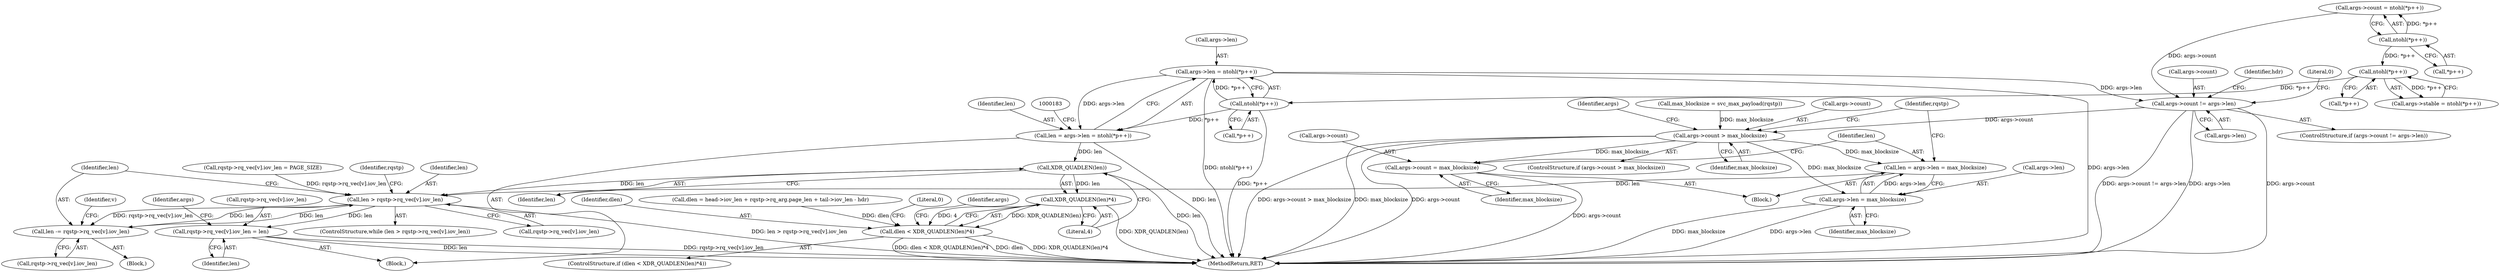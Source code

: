 digraph "0_linux_13bf9fbff0e5e099e2b6f003a0ab8ae145436309_0@pointer" {
"1000172" [label="(Call,args->len = ntohl(*p++))"];
"1000176" [label="(Call,ntohl(*p++))"];
"1000166" [label="(Call,ntohl(*p++))"];
"1000158" [label="(Call,ntohl(*p++))"];
"1000170" [label="(Call,len = args->len = ntohl(*p++))"];
"1000234" [label="(Call,XDR_QUADLEN(len))"];
"1000233" [label="(Call,XDR_QUADLEN(len)*4)"];
"1000231" [label="(Call,dlen < XDR_QUADLEN(len)*4)"];
"1000286" [label="(Call,len > rqstp->rq_vec[v].iov_len)"];
"1000296" [label="(Call,len -= rqstp->rq_vec[v].iov_len)"];
"1000330" [label="(Call,rqstp->rq_vec[v].iov_len = len)"];
"1000195" [label="(Call,args->count != args->len)"];
"1000240" [label="(Call,args->count > max_blocksize)"];
"1000246" [label="(Call,args->count = max_blocksize)"];
"1000251" [label="(Call,len = args->len = max_blocksize)"];
"1000253" [label="(Call,args->len = max_blocksize)"];
"1000285" [label="(ControlStructure,while (len > rqstp->rq_vec[v].iov_len))"];
"1000348" [label="(MethodReturn,RET)"];
"1000166" [label="(Call,ntohl(*p++))"];
"1000242" [label="(Identifier,args)"];
"1000250" [label="(Identifier,max_blocksize)"];
"1000196" [label="(Call,args->count)"];
"1000287" [label="(Identifier,len)"];
"1000330" [label="(Call,rqstp->rq_vec[v].iov_len = len)"];
"1000321" [label="(Call,rqstp->rq_vec[v].iov_len = PAGE_SIZE)"];
"1000247" [label="(Call,args->count)"];
"1000246" [label="(Call,args->count = max_blocksize)"];
"1000334" [label="(Identifier,rqstp)"];
"1000232" [label="(Identifier,dlen)"];
"1000177" [label="(Call,*p++)"];
"1000257" [label="(Identifier,max_blocksize)"];
"1000297" [label="(Identifier,len)"];
"1000331" [label="(Call,rqstp->rq_vec[v].iov_len)"];
"1000167" [label="(Call,*p++)"];
"1000194" [label="(ControlStructure,if (args->count != args->len))"];
"1000252" [label="(Identifier,len)"];
"1000205" [label="(Identifier,hdr)"];
"1000248" [label="(Identifier,args)"];
"1000213" [label="(Call,dlen = head->iov_len + rqstp->rq_arg.page_len + tail->iov_len - hdr)"];
"1000171" [label="(Identifier,len)"];
"1000295" [label="(Block,)"];
"1000286" [label="(Call,len > rqstp->rq_vec[v].iov_len)"];
"1000251" [label="(Call,len = args->len = max_blocksize)"];
"1000113" [label="(Call,max_blocksize = svc_max_payload(rqstp))"];
"1000203" [label="(Literal,0)"];
"1000298" [label="(Call,rqstp->rq_vec[v].iov_len)"];
"1000230" [label="(ControlStructure,if (dlen < XDR_QUADLEN(len)*4))"];
"1000245" [label="(Block,)"];
"1000341" [label="(Identifier,args)"];
"1000240" [label="(Call,args->count > max_blocksize)"];
"1000107" [label="(Block,)"];
"1000159" [label="(Call,*p++)"];
"1000162" [label="(Call,args->stable = ntohl(*p++))"];
"1000235" [label="(Identifier,len)"];
"1000233" [label="(Call,XDR_QUADLEN(len)*4)"];
"1000244" [label="(Identifier,max_blocksize)"];
"1000241" [label="(Call,args->count)"];
"1000253" [label="(Call,args->len = max_blocksize)"];
"1000195" [label="(Call,args->count != args->len)"];
"1000338" [label="(Identifier,len)"];
"1000238" [label="(Literal,0)"];
"1000154" [label="(Call,args->count = ntohl(*p++))"];
"1000306" [label="(Identifier,v)"];
"1000176" [label="(Call,ntohl(*p++))"];
"1000288" [label="(Call,rqstp->rq_vec[v].iov_len)"];
"1000170" [label="(Call,len = args->len = ntohl(*p++))"];
"1000231" [label="(Call,dlen < XDR_QUADLEN(len)*4)"];
"1000173" [label="(Call,args->len)"];
"1000234" [label="(Call,XDR_QUADLEN(len))"];
"1000172" [label="(Call,args->len = ntohl(*p++))"];
"1000158" [label="(Call,ntohl(*p++))"];
"1000199" [label="(Call,args->len)"];
"1000262" [label="(Identifier,rqstp)"];
"1000236" [label="(Literal,4)"];
"1000239" [label="(ControlStructure,if (args->count > max_blocksize))"];
"1000296" [label="(Call,len -= rqstp->rq_vec[v].iov_len)"];
"1000254" [label="(Call,args->len)"];
"1000172" -> "1000170"  [label="AST: "];
"1000172" -> "1000176"  [label="CFG: "];
"1000173" -> "1000172"  [label="AST: "];
"1000176" -> "1000172"  [label="AST: "];
"1000170" -> "1000172"  [label="CFG: "];
"1000172" -> "1000348"  [label="DDG: ntohl(*p++)"];
"1000172" -> "1000348"  [label="DDG: args->len"];
"1000172" -> "1000170"  [label="DDG: args->len"];
"1000176" -> "1000172"  [label="DDG: *p++"];
"1000172" -> "1000195"  [label="DDG: args->len"];
"1000176" -> "1000177"  [label="CFG: "];
"1000177" -> "1000176"  [label="AST: "];
"1000176" -> "1000348"  [label="DDG: *p++"];
"1000176" -> "1000170"  [label="DDG: *p++"];
"1000166" -> "1000176"  [label="DDG: *p++"];
"1000166" -> "1000162"  [label="AST: "];
"1000166" -> "1000167"  [label="CFG: "];
"1000167" -> "1000166"  [label="AST: "];
"1000162" -> "1000166"  [label="CFG: "];
"1000166" -> "1000162"  [label="DDG: *p++"];
"1000158" -> "1000166"  [label="DDG: *p++"];
"1000158" -> "1000154"  [label="AST: "];
"1000158" -> "1000159"  [label="CFG: "];
"1000159" -> "1000158"  [label="AST: "];
"1000154" -> "1000158"  [label="CFG: "];
"1000158" -> "1000154"  [label="DDG: *p++"];
"1000170" -> "1000107"  [label="AST: "];
"1000171" -> "1000170"  [label="AST: "];
"1000183" -> "1000170"  [label="CFG: "];
"1000170" -> "1000348"  [label="DDG: len"];
"1000170" -> "1000234"  [label="DDG: len"];
"1000234" -> "1000233"  [label="AST: "];
"1000234" -> "1000235"  [label="CFG: "];
"1000235" -> "1000234"  [label="AST: "];
"1000236" -> "1000234"  [label="CFG: "];
"1000234" -> "1000348"  [label="DDG: len"];
"1000234" -> "1000233"  [label="DDG: len"];
"1000234" -> "1000286"  [label="DDG: len"];
"1000233" -> "1000231"  [label="AST: "];
"1000233" -> "1000236"  [label="CFG: "];
"1000236" -> "1000233"  [label="AST: "];
"1000231" -> "1000233"  [label="CFG: "];
"1000233" -> "1000348"  [label="DDG: XDR_QUADLEN(len)"];
"1000233" -> "1000231"  [label="DDG: XDR_QUADLEN(len)"];
"1000233" -> "1000231"  [label="DDG: 4"];
"1000231" -> "1000230"  [label="AST: "];
"1000232" -> "1000231"  [label="AST: "];
"1000238" -> "1000231"  [label="CFG: "];
"1000242" -> "1000231"  [label="CFG: "];
"1000231" -> "1000348"  [label="DDG: XDR_QUADLEN(len)*4"];
"1000231" -> "1000348"  [label="DDG: dlen < XDR_QUADLEN(len)*4"];
"1000231" -> "1000348"  [label="DDG: dlen"];
"1000213" -> "1000231"  [label="DDG: dlen"];
"1000286" -> "1000285"  [label="AST: "];
"1000286" -> "1000288"  [label="CFG: "];
"1000287" -> "1000286"  [label="AST: "];
"1000288" -> "1000286"  [label="AST: "];
"1000297" -> "1000286"  [label="CFG: "];
"1000334" -> "1000286"  [label="CFG: "];
"1000286" -> "1000348"  [label="DDG: len > rqstp->rq_vec[v].iov_len"];
"1000251" -> "1000286"  [label="DDG: len"];
"1000296" -> "1000286"  [label="DDG: len"];
"1000321" -> "1000286"  [label="DDG: rqstp->rq_vec[v].iov_len"];
"1000286" -> "1000296"  [label="DDG: rqstp->rq_vec[v].iov_len"];
"1000286" -> "1000296"  [label="DDG: len"];
"1000286" -> "1000330"  [label="DDG: len"];
"1000296" -> "1000295"  [label="AST: "];
"1000296" -> "1000298"  [label="CFG: "];
"1000297" -> "1000296"  [label="AST: "];
"1000298" -> "1000296"  [label="AST: "];
"1000306" -> "1000296"  [label="CFG: "];
"1000330" -> "1000107"  [label="AST: "];
"1000330" -> "1000338"  [label="CFG: "];
"1000331" -> "1000330"  [label="AST: "];
"1000338" -> "1000330"  [label="AST: "];
"1000341" -> "1000330"  [label="CFG: "];
"1000330" -> "1000348"  [label="DDG: rqstp->rq_vec[v].iov_len"];
"1000330" -> "1000348"  [label="DDG: len"];
"1000195" -> "1000194"  [label="AST: "];
"1000195" -> "1000199"  [label="CFG: "];
"1000196" -> "1000195"  [label="AST: "];
"1000199" -> "1000195"  [label="AST: "];
"1000203" -> "1000195"  [label="CFG: "];
"1000205" -> "1000195"  [label="CFG: "];
"1000195" -> "1000348"  [label="DDG: args->count != args->len"];
"1000195" -> "1000348"  [label="DDG: args->len"];
"1000195" -> "1000348"  [label="DDG: args->count"];
"1000154" -> "1000195"  [label="DDG: args->count"];
"1000195" -> "1000240"  [label="DDG: args->count"];
"1000240" -> "1000239"  [label="AST: "];
"1000240" -> "1000244"  [label="CFG: "];
"1000241" -> "1000240"  [label="AST: "];
"1000244" -> "1000240"  [label="AST: "];
"1000248" -> "1000240"  [label="CFG: "];
"1000262" -> "1000240"  [label="CFG: "];
"1000240" -> "1000348"  [label="DDG: args->count > max_blocksize"];
"1000240" -> "1000348"  [label="DDG: max_blocksize"];
"1000240" -> "1000348"  [label="DDG: args->count"];
"1000113" -> "1000240"  [label="DDG: max_blocksize"];
"1000240" -> "1000246"  [label="DDG: max_blocksize"];
"1000240" -> "1000251"  [label="DDG: max_blocksize"];
"1000240" -> "1000253"  [label="DDG: max_blocksize"];
"1000246" -> "1000245"  [label="AST: "];
"1000246" -> "1000250"  [label="CFG: "];
"1000247" -> "1000246"  [label="AST: "];
"1000250" -> "1000246"  [label="AST: "];
"1000252" -> "1000246"  [label="CFG: "];
"1000246" -> "1000348"  [label="DDG: args->count"];
"1000251" -> "1000245"  [label="AST: "];
"1000251" -> "1000253"  [label="CFG: "];
"1000252" -> "1000251"  [label="AST: "];
"1000253" -> "1000251"  [label="AST: "];
"1000262" -> "1000251"  [label="CFG: "];
"1000253" -> "1000251"  [label="DDG: args->len"];
"1000253" -> "1000257"  [label="CFG: "];
"1000254" -> "1000253"  [label="AST: "];
"1000257" -> "1000253"  [label="AST: "];
"1000253" -> "1000348"  [label="DDG: args->len"];
"1000253" -> "1000348"  [label="DDG: max_blocksize"];
}
